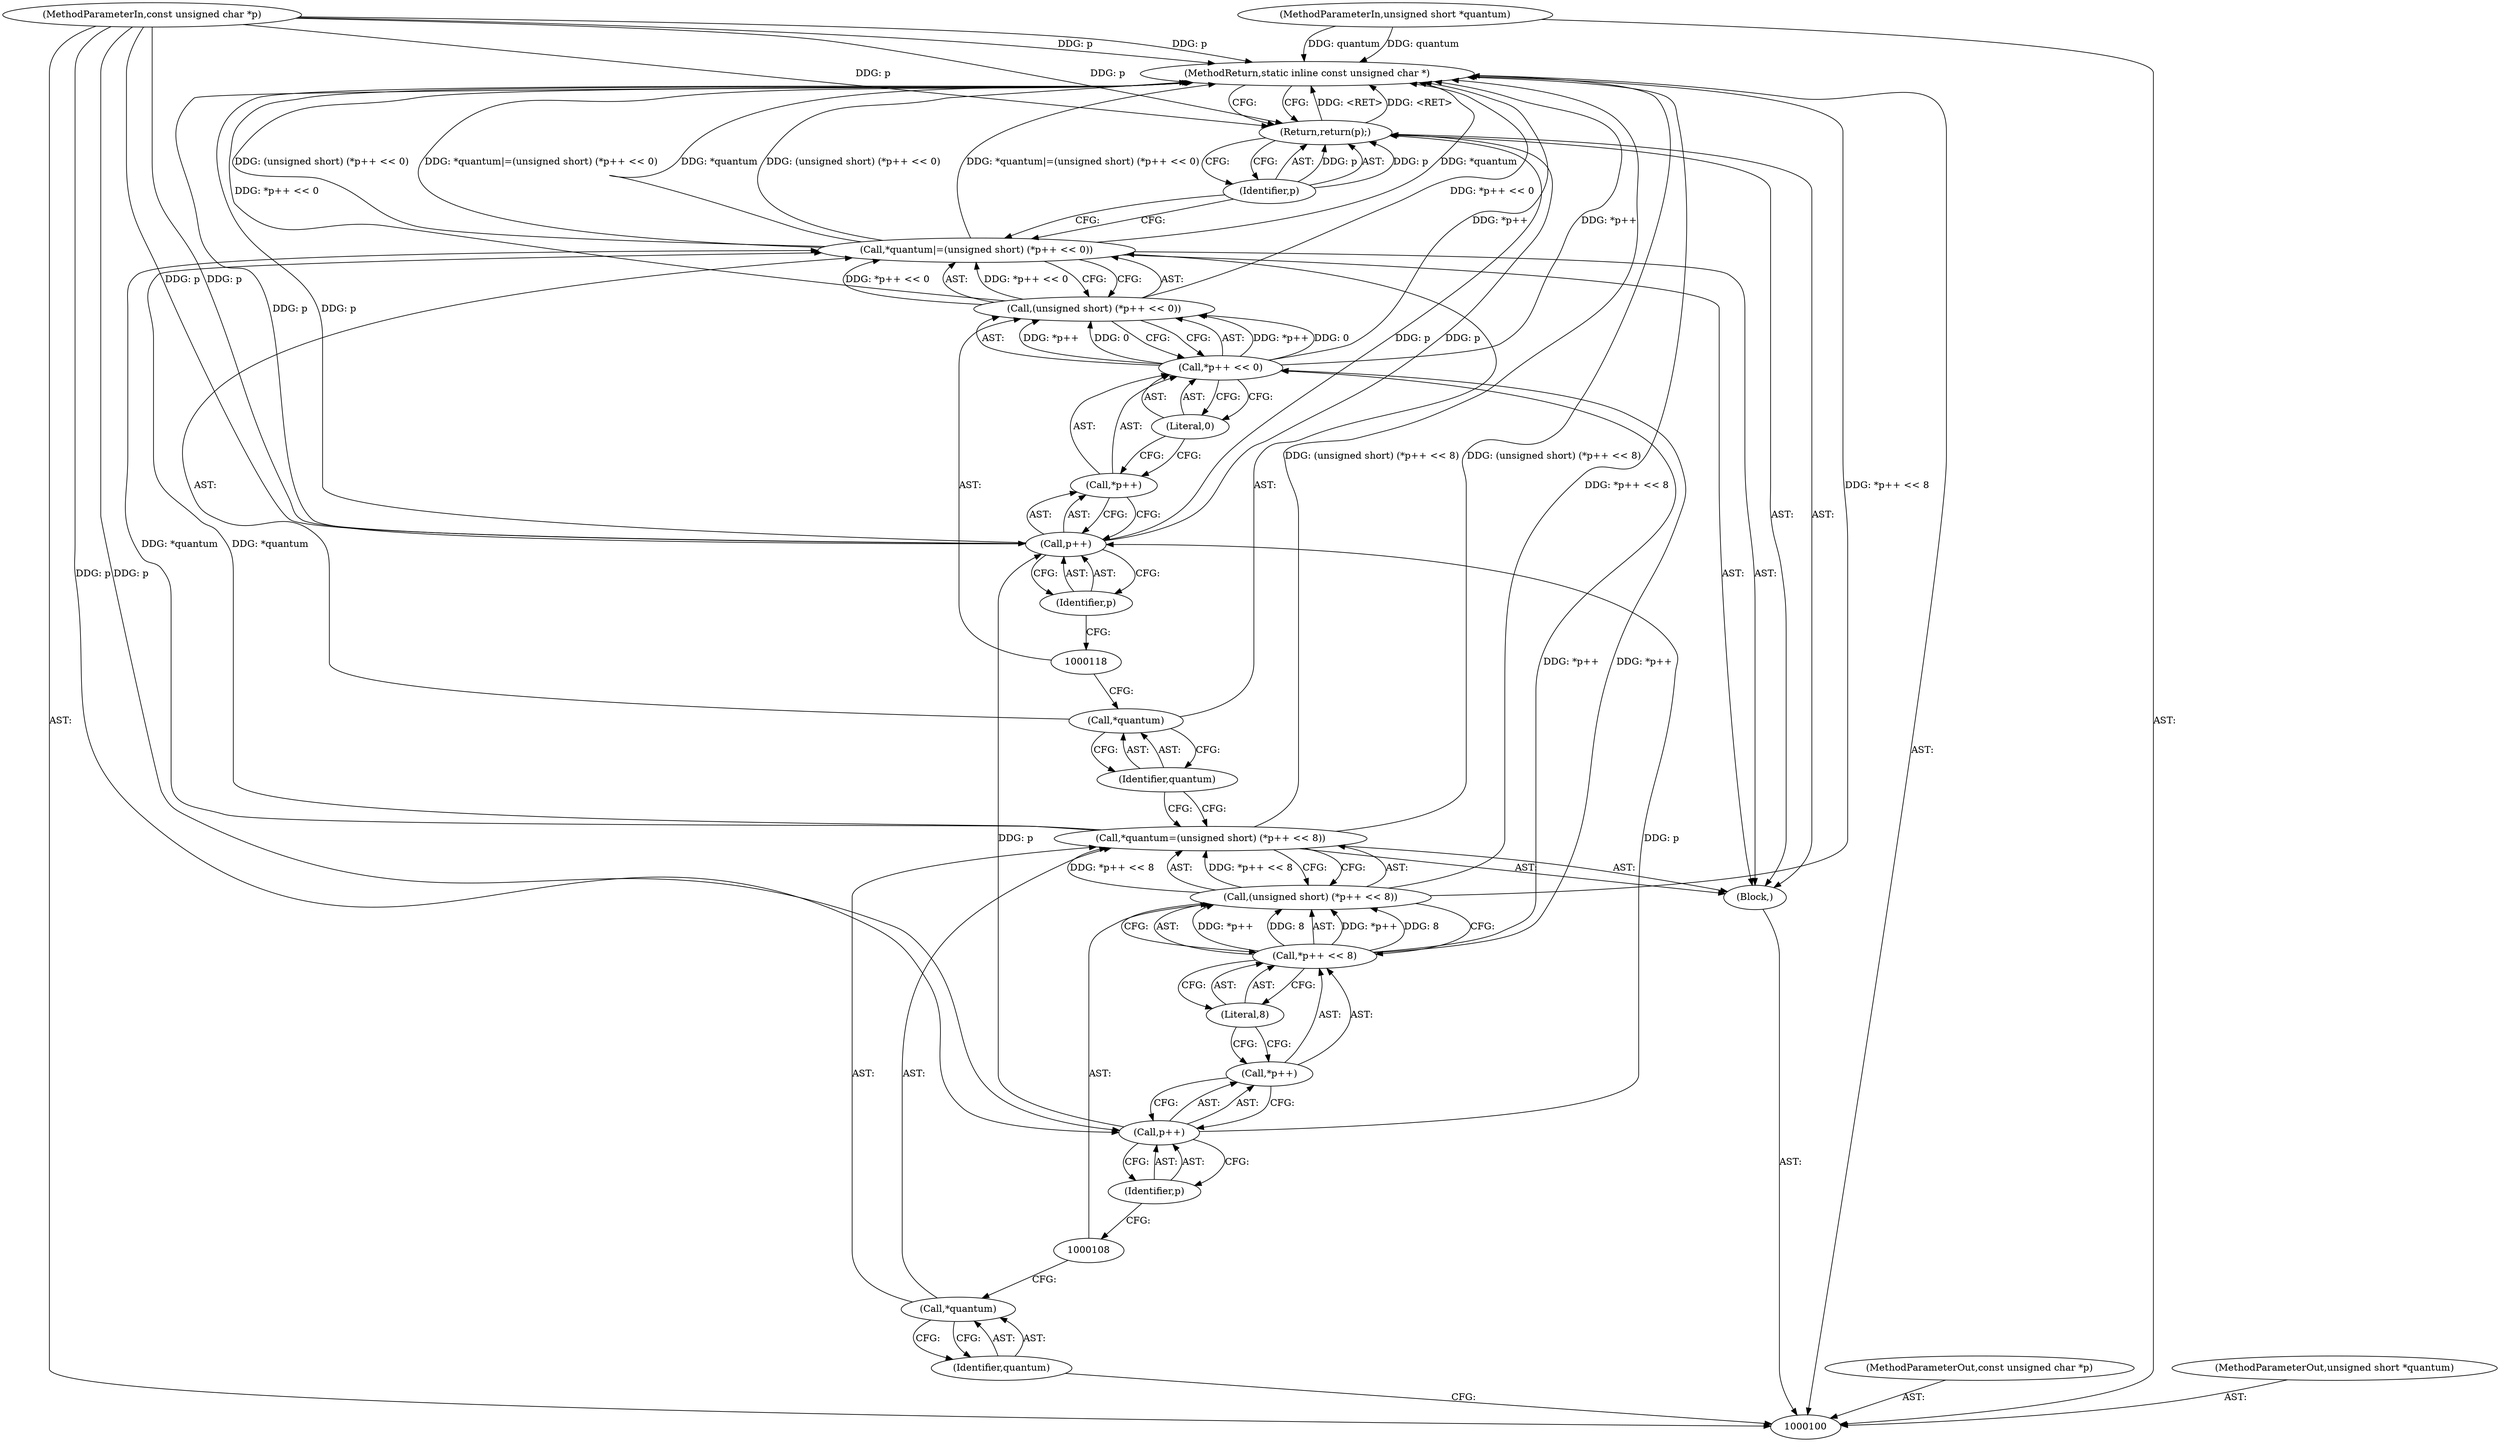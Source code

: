 digraph "1_ImageMagick_d8ab7f046587f2e9f734b687ba7e6e10147c294b_2" {
"1000126" [label="(MethodReturn,static inline const unsigned char *)"];
"1000101" [label="(MethodParameterIn,const unsigned char *p)"];
"1000161" [label="(MethodParameterOut,const unsigned char *p)"];
"1000102" [label="(MethodParameterIn,unsigned short *quantum)"];
"1000162" [label="(MethodParameterOut,unsigned short *quantum)"];
"1000103" [label="(Block,)"];
"1000107" [label="(Call,(unsigned short) (*p++ << 8))"];
"1000104" [label="(Call,*quantum=(unsigned short) (*p++ << 8))"];
"1000105" [label="(Call,*quantum)"];
"1000109" [label="(Call,*p++ << 8)"];
"1000110" [label="(Call,*p++)"];
"1000106" [label="(Identifier,quantum)"];
"1000111" [label="(Call,p++)"];
"1000112" [label="(Identifier,p)"];
"1000113" [label="(Literal,8)"];
"1000117" [label="(Call,(unsigned short) (*p++ << 0))"];
"1000114" [label="(Call,*quantum|=(unsigned short) (*p++ << 0))"];
"1000115" [label="(Call,*quantum)"];
"1000116" [label="(Identifier,quantum)"];
"1000119" [label="(Call,*p++ << 0)"];
"1000120" [label="(Call,*p++)"];
"1000121" [label="(Call,p++)"];
"1000122" [label="(Identifier,p)"];
"1000123" [label="(Literal,0)"];
"1000125" [label="(Identifier,p)"];
"1000124" [label="(Return,return(p);)"];
"1000126" -> "1000100"  [label="AST: "];
"1000126" -> "1000124"  [label="CFG: "];
"1000114" -> "1000126"  [label="DDG: (unsigned short) (*p++ << 0)"];
"1000114" -> "1000126"  [label="DDG: *quantum|=(unsigned short) (*p++ << 0)"];
"1000114" -> "1000126"  [label="DDG: *quantum"];
"1000104" -> "1000126"  [label="DDG: (unsigned short) (*p++ << 8)"];
"1000102" -> "1000126"  [label="DDG: quantum"];
"1000121" -> "1000126"  [label="DDG: p"];
"1000117" -> "1000126"  [label="DDG: *p++ << 0"];
"1000107" -> "1000126"  [label="DDG: *p++ << 8"];
"1000101" -> "1000126"  [label="DDG: p"];
"1000119" -> "1000126"  [label="DDG: *p++"];
"1000124" -> "1000126"  [label="DDG: <RET>"];
"1000101" -> "1000100"  [label="AST: "];
"1000101" -> "1000126"  [label="DDG: p"];
"1000101" -> "1000111"  [label="DDG: p"];
"1000101" -> "1000121"  [label="DDG: p"];
"1000101" -> "1000124"  [label="DDG: p"];
"1000161" -> "1000100"  [label="AST: "];
"1000102" -> "1000100"  [label="AST: "];
"1000102" -> "1000126"  [label="DDG: quantum"];
"1000162" -> "1000100"  [label="AST: "];
"1000103" -> "1000100"  [label="AST: "];
"1000104" -> "1000103"  [label="AST: "];
"1000114" -> "1000103"  [label="AST: "];
"1000124" -> "1000103"  [label="AST: "];
"1000107" -> "1000104"  [label="AST: "];
"1000107" -> "1000109"  [label="CFG: "];
"1000108" -> "1000107"  [label="AST: "];
"1000109" -> "1000107"  [label="AST: "];
"1000104" -> "1000107"  [label="CFG: "];
"1000107" -> "1000126"  [label="DDG: *p++ << 8"];
"1000107" -> "1000104"  [label="DDG: *p++ << 8"];
"1000109" -> "1000107"  [label="DDG: *p++"];
"1000109" -> "1000107"  [label="DDG: 8"];
"1000104" -> "1000103"  [label="AST: "];
"1000104" -> "1000107"  [label="CFG: "];
"1000105" -> "1000104"  [label="AST: "];
"1000107" -> "1000104"  [label="AST: "];
"1000116" -> "1000104"  [label="CFG: "];
"1000104" -> "1000126"  [label="DDG: (unsigned short) (*p++ << 8)"];
"1000107" -> "1000104"  [label="DDG: *p++ << 8"];
"1000104" -> "1000114"  [label="DDG: *quantum"];
"1000105" -> "1000104"  [label="AST: "];
"1000105" -> "1000106"  [label="CFG: "];
"1000106" -> "1000105"  [label="AST: "];
"1000108" -> "1000105"  [label="CFG: "];
"1000109" -> "1000107"  [label="AST: "];
"1000109" -> "1000113"  [label="CFG: "];
"1000110" -> "1000109"  [label="AST: "];
"1000113" -> "1000109"  [label="AST: "];
"1000107" -> "1000109"  [label="CFG: "];
"1000109" -> "1000107"  [label="DDG: *p++"];
"1000109" -> "1000107"  [label="DDG: 8"];
"1000109" -> "1000119"  [label="DDG: *p++"];
"1000110" -> "1000109"  [label="AST: "];
"1000110" -> "1000111"  [label="CFG: "];
"1000111" -> "1000110"  [label="AST: "];
"1000113" -> "1000110"  [label="CFG: "];
"1000106" -> "1000105"  [label="AST: "];
"1000106" -> "1000100"  [label="CFG: "];
"1000105" -> "1000106"  [label="CFG: "];
"1000111" -> "1000110"  [label="AST: "];
"1000111" -> "1000112"  [label="CFG: "];
"1000112" -> "1000111"  [label="AST: "];
"1000110" -> "1000111"  [label="CFG: "];
"1000101" -> "1000111"  [label="DDG: p"];
"1000111" -> "1000121"  [label="DDG: p"];
"1000112" -> "1000111"  [label="AST: "];
"1000112" -> "1000108"  [label="CFG: "];
"1000111" -> "1000112"  [label="CFG: "];
"1000113" -> "1000109"  [label="AST: "];
"1000113" -> "1000110"  [label="CFG: "];
"1000109" -> "1000113"  [label="CFG: "];
"1000117" -> "1000114"  [label="AST: "];
"1000117" -> "1000119"  [label="CFG: "];
"1000118" -> "1000117"  [label="AST: "];
"1000119" -> "1000117"  [label="AST: "];
"1000114" -> "1000117"  [label="CFG: "];
"1000117" -> "1000126"  [label="DDG: *p++ << 0"];
"1000117" -> "1000114"  [label="DDG: *p++ << 0"];
"1000119" -> "1000117"  [label="DDG: *p++"];
"1000119" -> "1000117"  [label="DDG: 0"];
"1000114" -> "1000103"  [label="AST: "];
"1000114" -> "1000117"  [label="CFG: "];
"1000115" -> "1000114"  [label="AST: "];
"1000117" -> "1000114"  [label="AST: "];
"1000125" -> "1000114"  [label="CFG: "];
"1000114" -> "1000126"  [label="DDG: (unsigned short) (*p++ << 0)"];
"1000114" -> "1000126"  [label="DDG: *quantum|=(unsigned short) (*p++ << 0)"];
"1000114" -> "1000126"  [label="DDG: *quantum"];
"1000104" -> "1000114"  [label="DDG: *quantum"];
"1000117" -> "1000114"  [label="DDG: *p++ << 0"];
"1000115" -> "1000114"  [label="AST: "];
"1000115" -> "1000116"  [label="CFG: "];
"1000116" -> "1000115"  [label="AST: "];
"1000118" -> "1000115"  [label="CFG: "];
"1000116" -> "1000115"  [label="AST: "];
"1000116" -> "1000104"  [label="CFG: "];
"1000115" -> "1000116"  [label="CFG: "];
"1000119" -> "1000117"  [label="AST: "];
"1000119" -> "1000123"  [label="CFG: "];
"1000120" -> "1000119"  [label="AST: "];
"1000123" -> "1000119"  [label="AST: "];
"1000117" -> "1000119"  [label="CFG: "];
"1000119" -> "1000126"  [label="DDG: *p++"];
"1000119" -> "1000117"  [label="DDG: *p++"];
"1000119" -> "1000117"  [label="DDG: 0"];
"1000109" -> "1000119"  [label="DDG: *p++"];
"1000120" -> "1000119"  [label="AST: "];
"1000120" -> "1000121"  [label="CFG: "];
"1000121" -> "1000120"  [label="AST: "];
"1000123" -> "1000120"  [label="CFG: "];
"1000121" -> "1000120"  [label="AST: "];
"1000121" -> "1000122"  [label="CFG: "];
"1000122" -> "1000121"  [label="AST: "];
"1000120" -> "1000121"  [label="CFG: "];
"1000121" -> "1000126"  [label="DDG: p"];
"1000111" -> "1000121"  [label="DDG: p"];
"1000101" -> "1000121"  [label="DDG: p"];
"1000121" -> "1000124"  [label="DDG: p"];
"1000122" -> "1000121"  [label="AST: "];
"1000122" -> "1000118"  [label="CFG: "];
"1000121" -> "1000122"  [label="CFG: "];
"1000123" -> "1000119"  [label="AST: "];
"1000123" -> "1000120"  [label="CFG: "];
"1000119" -> "1000123"  [label="CFG: "];
"1000125" -> "1000124"  [label="AST: "];
"1000125" -> "1000114"  [label="CFG: "];
"1000124" -> "1000125"  [label="CFG: "];
"1000125" -> "1000124"  [label="DDG: p"];
"1000124" -> "1000103"  [label="AST: "];
"1000124" -> "1000125"  [label="CFG: "];
"1000125" -> "1000124"  [label="AST: "];
"1000126" -> "1000124"  [label="CFG: "];
"1000124" -> "1000126"  [label="DDG: <RET>"];
"1000125" -> "1000124"  [label="DDG: p"];
"1000121" -> "1000124"  [label="DDG: p"];
"1000101" -> "1000124"  [label="DDG: p"];
}
